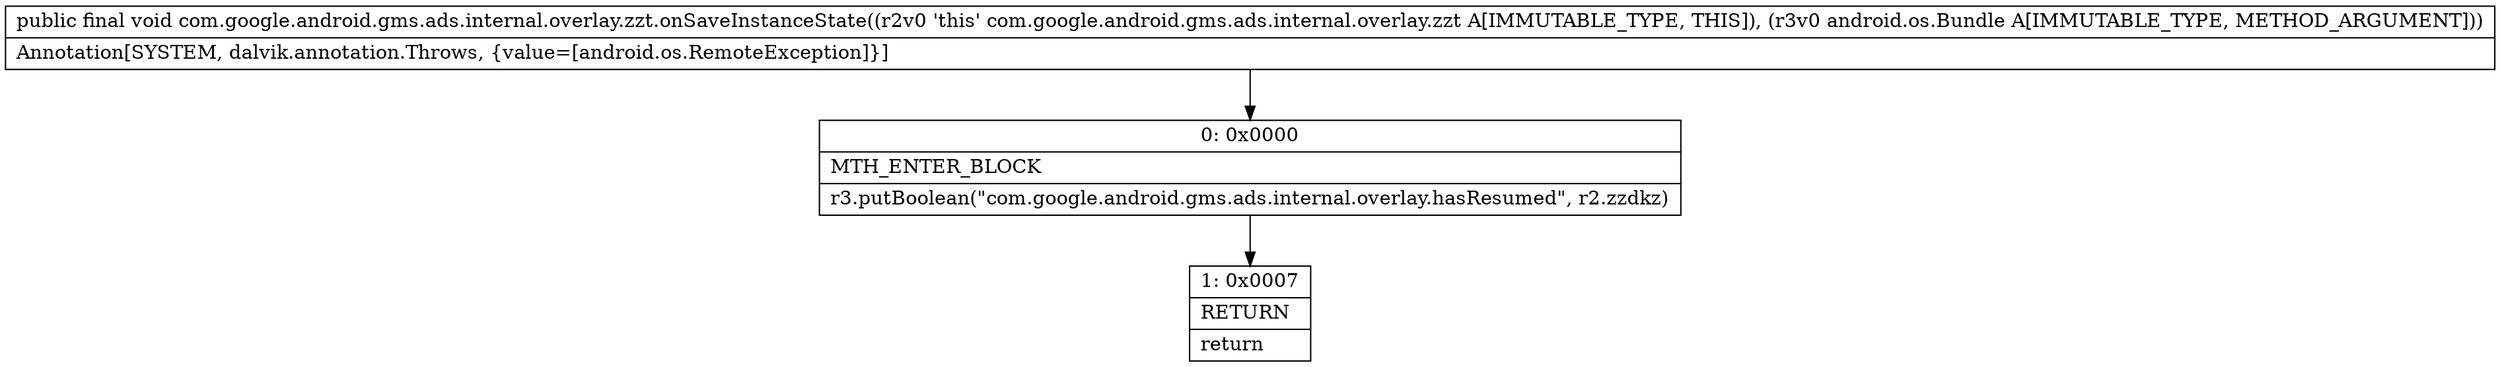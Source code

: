 digraph "CFG forcom.google.android.gms.ads.internal.overlay.zzt.onSaveInstanceState(Landroid\/os\/Bundle;)V" {
Node_0 [shape=record,label="{0\:\ 0x0000|MTH_ENTER_BLOCK\l|r3.putBoolean(\"com.google.android.gms.ads.internal.overlay.hasResumed\", r2.zzdkz)\l}"];
Node_1 [shape=record,label="{1\:\ 0x0007|RETURN\l|return\l}"];
MethodNode[shape=record,label="{public final void com.google.android.gms.ads.internal.overlay.zzt.onSaveInstanceState((r2v0 'this' com.google.android.gms.ads.internal.overlay.zzt A[IMMUTABLE_TYPE, THIS]), (r3v0 android.os.Bundle A[IMMUTABLE_TYPE, METHOD_ARGUMENT]))  | Annotation[SYSTEM, dalvik.annotation.Throws, \{value=[android.os.RemoteException]\}]\l}"];
MethodNode -> Node_0;
Node_0 -> Node_1;
}

